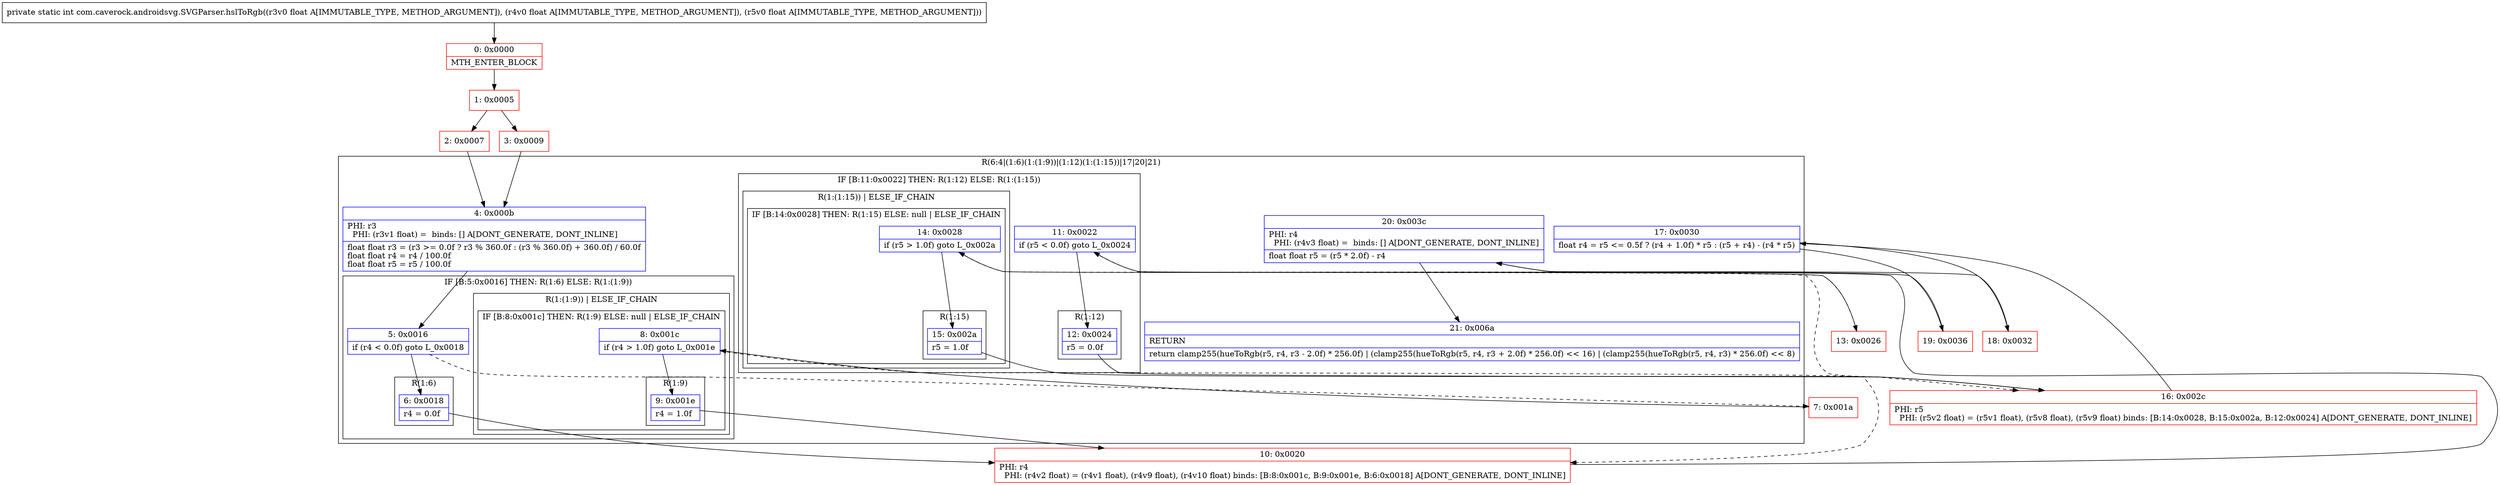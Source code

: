 digraph "CFG forcom.caverock.androidsvg.SVGParser.hslToRgb(FFF)I" {
subgraph cluster_Region_878167328 {
label = "R(6:4|(1:6)(1:(1:9))|(1:12)(1:(1:15))|17|20|21)";
node [shape=record,color=blue];
Node_4 [shape=record,label="{4\:\ 0x000b|PHI: r3 \l  PHI: (r3v1 float) =  binds: [] A[DONT_GENERATE, DONT_INLINE]\l|float float r3 = (r3 \>= 0.0f ? r3 % 360.0f : (r3 % 360.0f) + 360.0f) \/ 60.0f\lfloat float r4 = r4 \/ 100.0f\lfloat float r5 = r5 \/ 100.0f\l}"];
subgraph cluster_IfRegion_86781742 {
label = "IF [B:5:0x0016] THEN: R(1:6) ELSE: R(1:(1:9))";
node [shape=record,color=blue];
Node_5 [shape=record,label="{5\:\ 0x0016|if (r4 \< 0.0f) goto L_0x0018\l}"];
subgraph cluster_Region_875688744 {
label = "R(1:6)";
node [shape=record,color=blue];
Node_6 [shape=record,label="{6\:\ 0x0018|r4 = 0.0f\l}"];
}
subgraph cluster_Region_494136103 {
label = "R(1:(1:9)) | ELSE_IF_CHAIN\l";
node [shape=record,color=blue];
subgraph cluster_IfRegion_257459310 {
label = "IF [B:8:0x001c] THEN: R(1:9) ELSE: null | ELSE_IF_CHAIN\l";
node [shape=record,color=blue];
Node_8 [shape=record,label="{8\:\ 0x001c|if (r4 \> 1.0f) goto L_0x001e\l}"];
subgraph cluster_Region_985502057 {
label = "R(1:9)";
node [shape=record,color=blue];
Node_9 [shape=record,label="{9\:\ 0x001e|r4 = 1.0f\l}"];
}
}
}
}
subgraph cluster_IfRegion_102399165 {
label = "IF [B:11:0x0022] THEN: R(1:12) ELSE: R(1:(1:15))";
node [shape=record,color=blue];
Node_11 [shape=record,label="{11\:\ 0x0022|if (r5 \< 0.0f) goto L_0x0024\l}"];
subgraph cluster_Region_1655401113 {
label = "R(1:12)";
node [shape=record,color=blue];
Node_12 [shape=record,label="{12\:\ 0x0024|r5 = 0.0f\l}"];
}
subgraph cluster_Region_677268721 {
label = "R(1:(1:15)) | ELSE_IF_CHAIN\l";
node [shape=record,color=blue];
subgraph cluster_IfRegion_1294660580 {
label = "IF [B:14:0x0028] THEN: R(1:15) ELSE: null | ELSE_IF_CHAIN\l";
node [shape=record,color=blue];
Node_14 [shape=record,label="{14\:\ 0x0028|if (r5 \> 1.0f) goto L_0x002a\l}"];
subgraph cluster_Region_1505262133 {
label = "R(1:15)";
node [shape=record,color=blue];
Node_15 [shape=record,label="{15\:\ 0x002a|r5 = 1.0f\l}"];
}
}
}
}
Node_17 [shape=record,label="{17\:\ 0x0030|float r4 = r5 \<= 0.5f ? (r4 + 1.0f) * r5 : (r5 + r4) \- (r4 * r5)\l}"];
Node_20 [shape=record,label="{20\:\ 0x003c|PHI: r4 \l  PHI: (r4v3 float) =  binds: [] A[DONT_GENERATE, DONT_INLINE]\l|float float r5 = (r5 * 2.0f) \- r4\l}"];
Node_21 [shape=record,label="{21\:\ 0x006a|RETURN\l|return clamp255(hueToRgb(r5, r4, r3 \- 2.0f) * 256.0f) \| (clamp255(hueToRgb(r5, r4, r3 + 2.0f) * 256.0f) \<\< 16) \| (clamp255(hueToRgb(r5, r4, r3) * 256.0f) \<\< 8)\l}"];
}
Node_0 [shape=record,color=red,label="{0\:\ 0x0000|MTH_ENTER_BLOCK\l}"];
Node_1 [shape=record,color=red,label="{1\:\ 0x0005}"];
Node_2 [shape=record,color=red,label="{2\:\ 0x0007}"];
Node_3 [shape=record,color=red,label="{3\:\ 0x0009}"];
Node_7 [shape=record,color=red,label="{7\:\ 0x001a}"];
Node_10 [shape=record,color=red,label="{10\:\ 0x0020|PHI: r4 \l  PHI: (r4v2 float) = (r4v1 float), (r4v9 float), (r4v10 float) binds: [B:8:0x001c, B:9:0x001e, B:6:0x0018] A[DONT_GENERATE, DONT_INLINE]\l}"];
Node_13 [shape=record,color=red,label="{13\:\ 0x0026}"];
Node_16 [shape=record,color=red,label="{16\:\ 0x002c|PHI: r5 \l  PHI: (r5v2 float) = (r5v1 float), (r5v8 float), (r5v9 float) binds: [B:14:0x0028, B:15:0x002a, B:12:0x0024] A[DONT_GENERATE, DONT_INLINE]\l}"];
Node_18 [shape=record,color=red,label="{18\:\ 0x0032}"];
Node_19 [shape=record,color=red,label="{19\:\ 0x0036}"];
MethodNode[shape=record,label="{private static int com.caverock.androidsvg.SVGParser.hslToRgb((r3v0 float A[IMMUTABLE_TYPE, METHOD_ARGUMENT]), (r4v0 float A[IMMUTABLE_TYPE, METHOD_ARGUMENT]), (r5v0 float A[IMMUTABLE_TYPE, METHOD_ARGUMENT])) }"];
MethodNode -> Node_0;
Node_4 -> Node_5;
Node_5 -> Node_6;
Node_5 -> Node_7[style=dashed];
Node_6 -> Node_10;
Node_8 -> Node_9;
Node_8 -> Node_10[style=dashed];
Node_9 -> Node_10;
Node_11 -> Node_12;
Node_11 -> Node_13[style=dashed];
Node_12 -> Node_16;
Node_14 -> Node_15;
Node_14 -> Node_16[style=dashed];
Node_15 -> Node_16;
Node_17 -> Node_18;
Node_17 -> Node_19;
Node_20 -> Node_21;
Node_0 -> Node_1;
Node_1 -> Node_2;
Node_1 -> Node_3;
Node_2 -> Node_4;
Node_3 -> Node_4;
Node_7 -> Node_8;
Node_10 -> Node_11;
Node_13 -> Node_14;
Node_16 -> Node_17;
Node_18 -> Node_20;
Node_19 -> Node_20;
}

